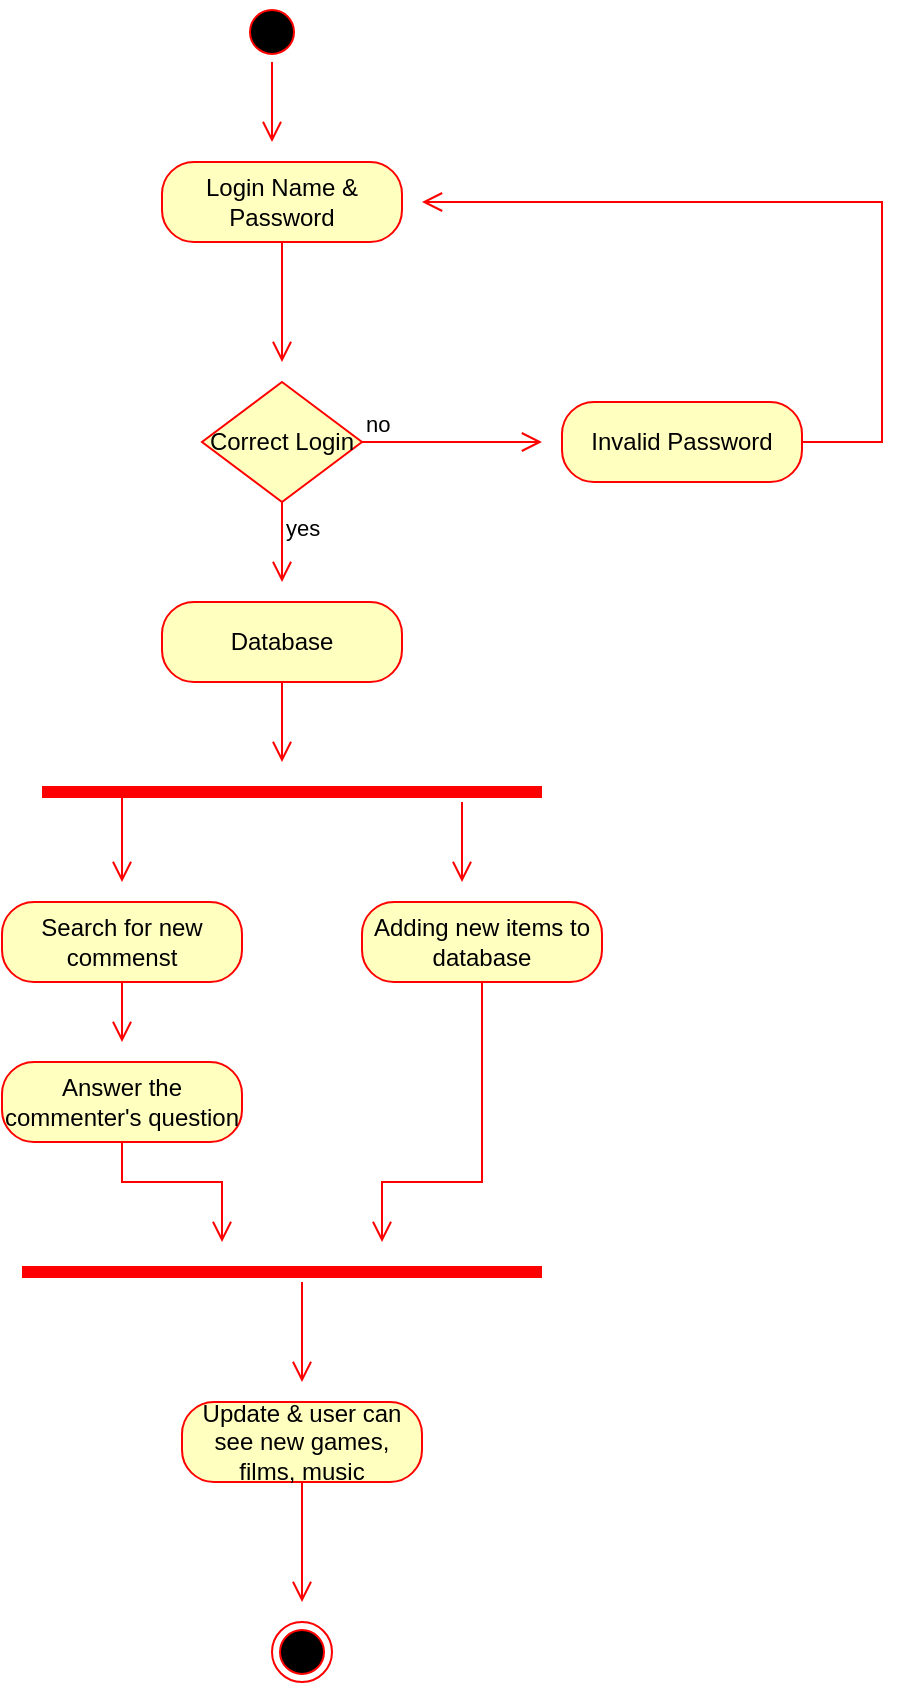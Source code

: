 <mxfile version="17.5.0" type="github">
  <diagram name="Page-1" id="e7e014a7-5840-1c2e-5031-d8a46d1fe8dd">
    <mxGraphModel dx="1038" dy="489" grid="1" gridSize="10" guides="1" tooltips="1" connect="1" arrows="1" fold="1" page="1" pageScale="1" pageWidth="1169" pageHeight="826" background="none" math="0" shadow="0">
      <root>
        <mxCell id="0" />
        <mxCell id="1" parent="0" />
        <mxCell id="Of8QYfmjTecz0_pd859t-41" value="" style="ellipse;html=1;shape=startState;fillColor=#000000;strokeColor=#ff0000;" vertex="1" parent="1">
          <mxGeometry x="450" y="40" width="30" height="30" as="geometry" />
        </mxCell>
        <mxCell id="Of8QYfmjTecz0_pd859t-42" value="" style="edgeStyle=orthogonalEdgeStyle;html=1;verticalAlign=bottom;endArrow=open;endSize=8;strokeColor=#ff0000;rounded=0;" edge="1" source="Of8QYfmjTecz0_pd859t-41" parent="1">
          <mxGeometry relative="1" as="geometry">
            <mxPoint x="465" y="110" as="targetPoint" />
          </mxGeometry>
        </mxCell>
        <mxCell id="Of8QYfmjTecz0_pd859t-46" value="Login Name &amp;amp; Password" style="rounded=1;whiteSpace=wrap;html=1;arcSize=40;fontColor=#000000;fillColor=#ffffc0;strokeColor=#ff0000;" vertex="1" parent="1">
          <mxGeometry x="410" y="120" width="120" height="40" as="geometry" />
        </mxCell>
        <mxCell id="Of8QYfmjTecz0_pd859t-47" value="" style="edgeStyle=orthogonalEdgeStyle;html=1;verticalAlign=bottom;endArrow=open;endSize=8;strokeColor=#ff0000;rounded=0;" edge="1" source="Of8QYfmjTecz0_pd859t-46" parent="1">
          <mxGeometry relative="1" as="geometry">
            <mxPoint x="470" y="220" as="targetPoint" />
          </mxGeometry>
        </mxCell>
        <mxCell id="Of8QYfmjTecz0_pd859t-48" value="Correct Login" style="rhombus;whiteSpace=wrap;html=1;fillColor=#ffffc0;strokeColor=#ff0000;" vertex="1" parent="1">
          <mxGeometry x="430" y="230" width="80" height="60" as="geometry" />
        </mxCell>
        <mxCell id="Of8QYfmjTecz0_pd859t-49" value="no" style="edgeStyle=orthogonalEdgeStyle;html=1;align=left;verticalAlign=bottom;endArrow=open;endSize=8;strokeColor=#ff0000;rounded=0;" edge="1" source="Of8QYfmjTecz0_pd859t-48" parent="1">
          <mxGeometry x="-1" relative="1" as="geometry">
            <mxPoint x="600" y="260" as="targetPoint" />
          </mxGeometry>
        </mxCell>
        <mxCell id="Of8QYfmjTecz0_pd859t-50" value="yes" style="edgeStyle=orthogonalEdgeStyle;html=1;align=left;verticalAlign=top;endArrow=open;endSize=8;strokeColor=#ff0000;rounded=0;" edge="1" source="Of8QYfmjTecz0_pd859t-48" parent="1">
          <mxGeometry x="-1" relative="1" as="geometry">
            <mxPoint x="470" y="330" as="targetPoint" />
          </mxGeometry>
        </mxCell>
        <mxCell id="Of8QYfmjTecz0_pd859t-51" value="Invalid Password" style="rounded=1;whiteSpace=wrap;html=1;arcSize=40;fontColor=#000000;fillColor=#ffffc0;strokeColor=#ff0000;" vertex="1" parent="1">
          <mxGeometry x="610" y="240" width="120" height="40" as="geometry" />
        </mxCell>
        <mxCell id="Of8QYfmjTecz0_pd859t-55" value="" style="edgeStyle=orthogonalEdgeStyle;html=1;verticalAlign=bottom;endArrow=open;endSize=8;strokeColor=#ff0000;rounded=0;exitX=1;exitY=0.5;exitDx=0;exitDy=0;" edge="1" source="Of8QYfmjTecz0_pd859t-51" parent="1">
          <mxGeometry relative="1" as="geometry">
            <mxPoint x="540" y="140" as="targetPoint" />
            <mxPoint x="720" y="340" as="sourcePoint" />
            <Array as="points">
              <mxPoint x="770" y="260" />
              <mxPoint x="770" y="140" />
            </Array>
          </mxGeometry>
        </mxCell>
        <mxCell id="Of8QYfmjTecz0_pd859t-56" value="Database" style="rounded=1;whiteSpace=wrap;html=1;arcSize=40;fontColor=#000000;fillColor=#ffffc0;strokeColor=#ff0000;" vertex="1" parent="1">
          <mxGeometry x="410" y="340" width="120" height="40" as="geometry" />
        </mxCell>
        <mxCell id="Of8QYfmjTecz0_pd859t-57" value="" style="edgeStyle=orthogonalEdgeStyle;html=1;verticalAlign=bottom;endArrow=open;endSize=8;strokeColor=#ff0000;rounded=0;" edge="1" source="Of8QYfmjTecz0_pd859t-56" parent="1">
          <mxGeometry relative="1" as="geometry">
            <mxPoint x="470" y="420" as="targetPoint" />
          </mxGeometry>
        </mxCell>
        <mxCell id="Of8QYfmjTecz0_pd859t-58" value="" style="shape=line;html=1;strokeWidth=6;strokeColor=#ff0000;" vertex="1" parent="1">
          <mxGeometry x="350" y="430" width="250" height="10" as="geometry" />
        </mxCell>
        <mxCell id="Of8QYfmjTecz0_pd859t-60" value="" style="edgeStyle=orthogonalEdgeStyle;html=1;verticalAlign=bottom;endArrow=open;endSize=8;strokeColor=#ff0000;rounded=0;exitX=0.152;exitY=0.74;exitDx=0;exitDy=0;exitPerimeter=0;" edge="1" parent="1" source="Of8QYfmjTecz0_pd859t-58">
          <mxGeometry relative="1" as="geometry">
            <mxPoint x="390" y="480" as="targetPoint" />
            <mxPoint x="520" y="460" as="sourcePoint" />
            <Array as="points">
              <mxPoint x="390" y="437" />
            </Array>
          </mxGeometry>
        </mxCell>
        <mxCell id="Of8QYfmjTecz0_pd859t-61" value="" style="edgeStyle=orthogonalEdgeStyle;html=1;verticalAlign=bottom;endArrow=open;endSize=8;strokeColor=#ff0000;rounded=0;" edge="1" parent="1" source="Of8QYfmjTecz0_pd859t-58">
          <mxGeometry relative="1" as="geometry">
            <mxPoint x="560" y="480" as="targetPoint" />
            <mxPoint x="530" y="440" as="sourcePoint" />
            <Array as="points">
              <mxPoint x="560" y="480" />
            </Array>
          </mxGeometry>
        </mxCell>
        <mxCell id="Of8QYfmjTecz0_pd859t-62" value="Search for new commenst" style="rounded=1;whiteSpace=wrap;html=1;arcSize=40;fontColor=#000000;fillColor=#ffffc0;strokeColor=#ff0000;" vertex="1" parent="1">
          <mxGeometry x="330" y="490" width="120" height="40" as="geometry" />
        </mxCell>
        <mxCell id="Of8QYfmjTecz0_pd859t-63" value="" style="edgeStyle=orthogonalEdgeStyle;html=1;verticalAlign=bottom;endArrow=open;endSize=8;strokeColor=#ff0000;rounded=0;" edge="1" source="Of8QYfmjTecz0_pd859t-62" parent="1">
          <mxGeometry relative="1" as="geometry">
            <mxPoint x="390" y="560" as="targetPoint" />
            <Array as="points">
              <mxPoint x="390" y="560" />
              <mxPoint x="390" y="560" />
            </Array>
          </mxGeometry>
        </mxCell>
        <mxCell id="Of8QYfmjTecz0_pd859t-66" value="Adding new items to database" style="rounded=1;whiteSpace=wrap;html=1;arcSize=40;fontColor=#000000;fillColor=#ffffc0;strokeColor=#ff0000;" vertex="1" parent="1">
          <mxGeometry x="510" y="490" width="120" height="40" as="geometry" />
        </mxCell>
        <mxCell id="Of8QYfmjTecz0_pd859t-67" value="" style="edgeStyle=orthogonalEdgeStyle;html=1;verticalAlign=bottom;endArrow=open;endSize=8;strokeColor=#ff0000;rounded=0;" edge="1" source="Of8QYfmjTecz0_pd859t-66" parent="1">
          <mxGeometry relative="1" as="geometry">
            <mxPoint x="520" y="660" as="targetPoint" />
            <Array as="points">
              <mxPoint x="570" y="630" />
              <mxPoint x="520" y="630" />
            </Array>
          </mxGeometry>
        </mxCell>
        <mxCell id="Of8QYfmjTecz0_pd859t-68" value="Answer the commenter&#39;s question" style="rounded=1;whiteSpace=wrap;html=1;arcSize=40;fontColor=#000000;fillColor=#ffffc0;strokeColor=#ff0000;" vertex="1" parent="1">
          <mxGeometry x="330" y="570" width="120" height="40" as="geometry" />
        </mxCell>
        <mxCell id="Of8QYfmjTecz0_pd859t-69" value="" style="edgeStyle=orthogonalEdgeStyle;html=1;verticalAlign=bottom;endArrow=open;endSize=8;strokeColor=#ff0000;rounded=0;" edge="1" source="Of8QYfmjTecz0_pd859t-68" parent="1">
          <mxGeometry relative="1" as="geometry">
            <mxPoint x="440" y="660" as="targetPoint" />
            <Array as="points">
              <mxPoint x="390" y="630" />
              <mxPoint x="440" y="630" />
            </Array>
          </mxGeometry>
        </mxCell>
        <mxCell id="Of8QYfmjTecz0_pd859t-70" value="" style="shape=line;html=1;strokeWidth=6;strokeColor=#ff0000;" vertex="1" parent="1">
          <mxGeometry x="340" y="670" width="260" height="10" as="geometry" />
        </mxCell>
        <mxCell id="Of8QYfmjTecz0_pd859t-71" value="" style="edgeStyle=orthogonalEdgeStyle;html=1;verticalAlign=bottom;endArrow=open;endSize=8;strokeColor=#ff0000;rounded=0;" edge="1" source="Of8QYfmjTecz0_pd859t-70" parent="1">
          <mxGeometry relative="1" as="geometry">
            <mxPoint x="480" y="730" as="targetPoint" />
            <Array as="points">
              <mxPoint x="480" y="730" />
              <mxPoint x="480" y="730" />
            </Array>
          </mxGeometry>
        </mxCell>
        <mxCell id="Of8QYfmjTecz0_pd859t-73" value="Update &amp;amp; user can see new games, films, music" style="rounded=1;whiteSpace=wrap;html=1;arcSize=40;fontColor=#000000;fillColor=#ffffc0;strokeColor=#ff0000;" vertex="1" parent="1">
          <mxGeometry x="420" y="740" width="120" height="40" as="geometry" />
        </mxCell>
        <mxCell id="Of8QYfmjTecz0_pd859t-74" value="" style="edgeStyle=orthogonalEdgeStyle;html=1;verticalAlign=bottom;endArrow=open;endSize=8;strokeColor=#ff0000;rounded=0;" edge="1" source="Of8QYfmjTecz0_pd859t-73" parent="1">
          <mxGeometry relative="1" as="geometry">
            <mxPoint x="480" y="840" as="targetPoint" />
            <Array as="points">
              <mxPoint x="480" y="820" />
              <mxPoint x="480" y="820" />
            </Array>
          </mxGeometry>
        </mxCell>
        <mxCell id="Of8QYfmjTecz0_pd859t-75" value="" style="ellipse;html=1;shape=endState;fillColor=#000000;strokeColor=#ff0000;" vertex="1" parent="1">
          <mxGeometry x="465" y="850" width="30" height="30" as="geometry" />
        </mxCell>
      </root>
    </mxGraphModel>
  </diagram>
</mxfile>
